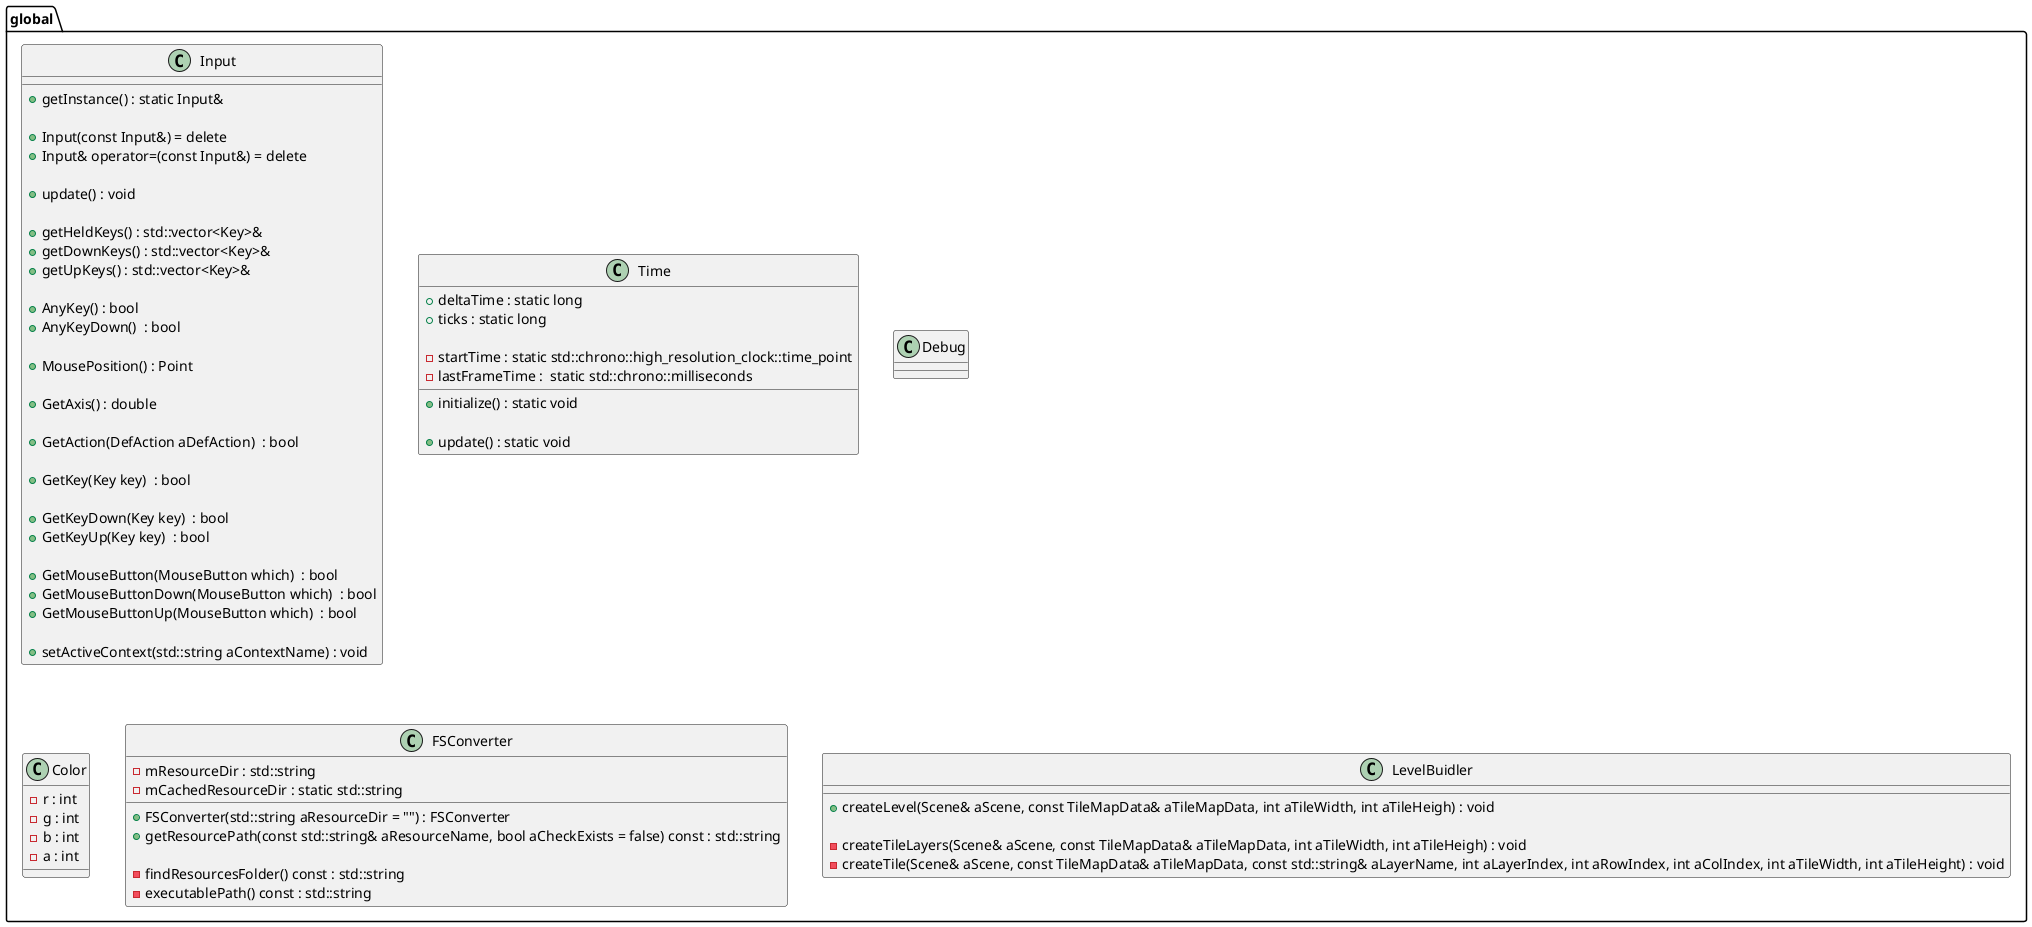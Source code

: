 @startuml globalPackageClassDiagram
package global{
class Input{
    + getInstance() : static Input&

    + Input(const Input&) = delete
    + Input& operator=(const Input&) = delete

    + update() : void 

    + getHeldKeys() : std::vector<Key>& 
    + getDownKeys() : std::vector<Key>& 
    + getUpKeys() : std::vector<Key>& 

    + AnyKey() : bool
    + AnyKeyDown()  : bool 

    + MousePosition() : Point 

    + GetAxis() : double 

    + GetAction(DefAction aDefAction)  : bool 

    + GetKey(Key key)  : bool 

    + GetKeyDown(Key key)  : bool 
    + GetKeyUp(Key key)  : bool 

    + GetMouseButton(MouseButton which)  : bool 
    + GetMouseButtonDown(MouseButton which)  : bool 
    + GetMouseButtonUp(MouseButton which)  : bool 

    + setActiveContext(std::string aContextName) : void 
}


class Time{
    + initialize() : static void 

    + update() : static void

    + deltaTime : static long
    + ticks : static long 

    - startTime : static std::chrono::high_resolution_clock::time_point 
    - lastFrameTime :  static std::chrono::milliseconds
}

class Debug{}

class Color{
    - r : int
    - g : int
    - b : int
    - a : int
}

class FSConverter {
    + FSConverter(std::string aResourceDir = "") : FSConverter
    + getResourcePath(const std::string& aResourceName, bool aCheckExists = false) const : std::string

    - findResourcesFolder() const : std::string
    - executablePath() const : std::string
    - mResourceDir : std::string
    - mCachedResourceDir : static std::string
}

class LevelBuidler {
    +createLevel(Scene& aScene, const TileMapData& aTileMapData, int aTileWidth, int aTileHeigh) : void

    -createTileLayers(Scene& aScene, const TileMapData& aTileMapData, int aTileWidth, int aTileHeigh) : void
    -createTile(Scene& aScene, const TileMapData& aTileMapData, const std::string& aLayerName, int aLayerIndex, int aRowIndex, int aColIndex, int aTileWidth, int aTileHeight) : void
}
}
@enduml